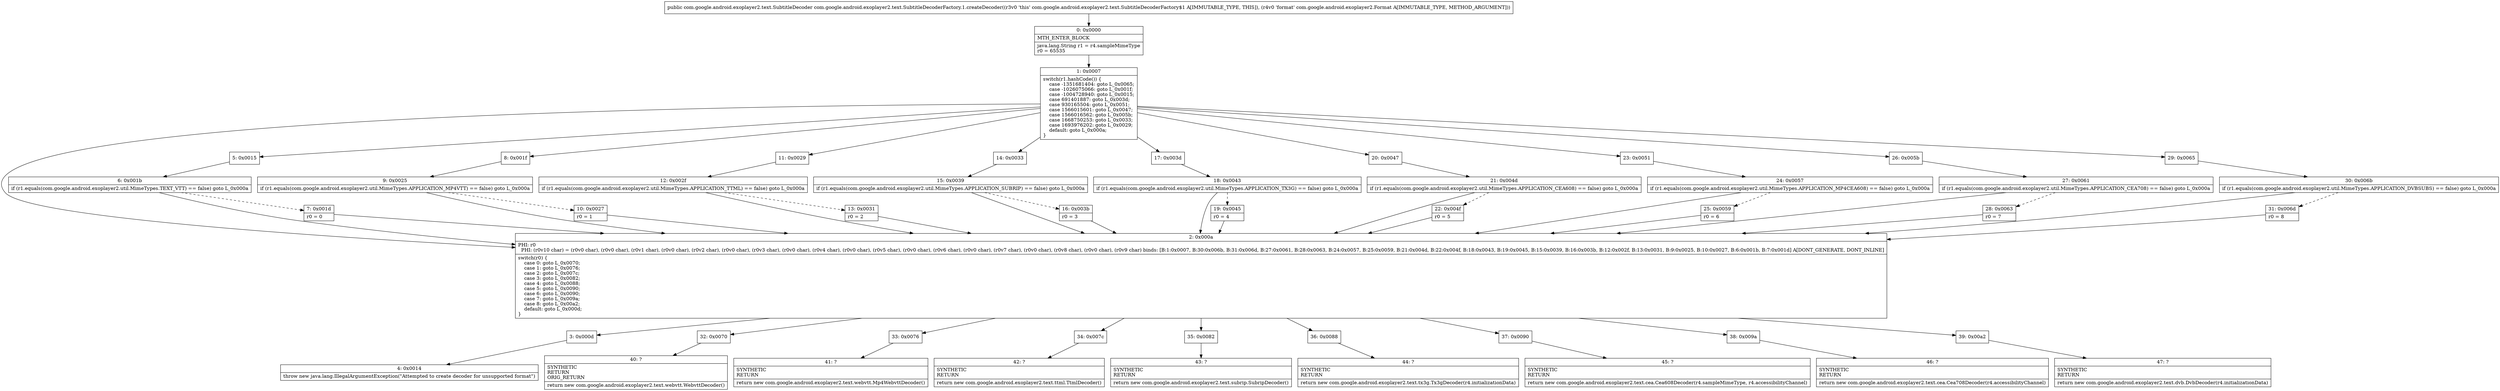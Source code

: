 digraph "CFG forcom.google.android.exoplayer2.text.SubtitleDecoderFactory.1.createDecoder(Lcom\/google\/android\/exoplayer2\/Format;)Lcom\/google\/android\/exoplayer2\/text\/SubtitleDecoder;" {
Node_0 [shape=record,label="{0\:\ 0x0000|MTH_ENTER_BLOCK\l|java.lang.String r1 = r4.sampleMimeType\lr0 = 65535\l}"];
Node_1 [shape=record,label="{1\:\ 0x0007|switch(r1.hashCode()) \{\l    case \-1351681404: goto L_0x0065;\l    case \-1026075066: goto L_0x001f;\l    case \-1004728940: goto L_0x0015;\l    case 691401887: goto L_0x003d;\l    case 930165504: goto L_0x0051;\l    case 1566015601: goto L_0x0047;\l    case 1566016562: goto L_0x005b;\l    case 1668750253: goto L_0x0033;\l    case 1693976202: goto L_0x0029;\l    default: goto L_0x000a;\l\}\l}"];
Node_2 [shape=record,label="{2\:\ 0x000a|PHI: r0 \l  PHI: (r0v10 char) = (r0v0 char), (r0v0 char), (r0v1 char), (r0v0 char), (r0v2 char), (r0v0 char), (r0v3 char), (r0v0 char), (r0v4 char), (r0v0 char), (r0v5 char), (r0v0 char), (r0v6 char), (r0v0 char), (r0v7 char), (r0v0 char), (r0v8 char), (r0v0 char), (r0v9 char) binds: [B:1:0x0007, B:30:0x006b, B:31:0x006d, B:27:0x0061, B:28:0x0063, B:24:0x0057, B:25:0x0059, B:21:0x004d, B:22:0x004f, B:18:0x0043, B:19:0x0045, B:15:0x0039, B:16:0x003b, B:12:0x002f, B:13:0x0031, B:9:0x0025, B:10:0x0027, B:6:0x001b, B:7:0x001d] A[DONT_GENERATE, DONT_INLINE]\l|switch(r0) \{\l    case 0: goto L_0x0070;\l    case 1: goto L_0x0076;\l    case 2: goto L_0x007c;\l    case 3: goto L_0x0082;\l    case 4: goto L_0x0088;\l    case 5: goto L_0x0090;\l    case 6: goto L_0x0090;\l    case 7: goto L_0x009a;\l    case 8: goto L_0x00a2;\l    default: goto L_0x000d;\l\}\l}"];
Node_3 [shape=record,label="{3\:\ 0x000d}"];
Node_4 [shape=record,label="{4\:\ 0x0014|throw new java.lang.IllegalArgumentException(\"Attempted to create decoder for unsupported format\")\l}"];
Node_5 [shape=record,label="{5\:\ 0x0015}"];
Node_6 [shape=record,label="{6\:\ 0x001b|if (r1.equals(com.google.android.exoplayer2.util.MimeTypes.TEXT_VTT) == false) goto L_0x000a\l}"];
Node_7 [shape=record,label="{7\:\ 0x001d|r0 = 0\l}"];
Node_8 [shape=record,label="{8\:\ 0x001f}"];
Node_9 [shape=record,label="{9\:\ 0x0025|if (r1.equals(com.google.android.exoplayer2.util.MimeTypes.APPLICATION_MP4VTT) == false) goto L_0x000a\l}"];
Node_10 [shape=record,label="{10\:\ 0x0027|r0 = 1\l}"];
Node_11 [shape=record,label="{11\:\ 0x0029}"];
Node_12 [shape=record,label="{12\:\ 0x002f|if (r1.equals(com.google.android.exoplayer2.util.MimeTypes.APPLICATION_TTML) == false) goto L_0x000a\l}"];
Node_13 [shape=record,label="{13\:\ 0x0031|r0 = 2\l}"];
Node_14 [shape=record,label="{14\:\ 0x0033}"];
Node_15 [shape=record,label="{15\:\ 0x0039|if (r1.equals(com.google.android.exoplayer2.util.MimeTypes.APPLICATION_SUBRIP) == false) goto L_0x000a\l}"];
Node_16 [shape=record,label="{16\:\ 0x003b|r0 = 3\l}"];
Node_17 [shape=record,label="{17\:\ 0x003d}"];
Node_18 [shape=record,label="{18\:\ 0x0043|if (r1.equals(com.google.android.exoplayer2.util.MimeTypes.APPLICATION_TX3G) == false) goto L_0x000a\l}"];
Node_19 [shape=record,label="{19\:\ 0x0045|r0 = 4\l}"];
Node_20 [shape=record,label="{20\:\ 0x0047}"];
Node_21 [shape=record,label="{21\:\ 0x004d|if (r1.equals(com.google.android.exoplayer2.util.MimeTypes.APPLICATION_CEA608) == false) goto L_0x000a\l}"];
Node_22 [shape=record,label="{22\:\ 0x004f|r0 = 5\l}"];
Node_23 [shape=record,label="{23\:\ 0x0051}"];
Node_24 [shape=record,label="{24\:\ 0x0057|if (r1.equals(com.google.android.exoplayer2.util.MimeTypes.APPLICATION_MP4CEA608) == false) goto L_0x000a\l}"];
Node_25 [shape=record,label="{25\:\ 0x0059|r0 = 6\l}"];
Node_26 [shape=record,label="{26\:\ 0x005b}"];
Node_27 [shape=record,label="{27\:\ 0x0061|if (r1.equals(com.google.android.exoplayer2.util.MimeTypes.APPLICATION_CEA708) == false) goto L_0x000a\l}"];
Node_28 [shape=record,label="{28\:\ 0x0063|r0 = 7\l}"];
Node_29 [shape=record,label="{29\:\ 0x0065}"];
Node_30 [shape=record,label="{30\:\ 0x006b|if (r1.equals(com.google.android.exoplayer2.util.MimeTypes.APPLICATION_DVBSUBS) == false) goto L_0x000a\l}"];
Node_31 [shape=record,label="{31\:\ 0x006d|r0 = 8\l}"];
Node_32 [shape=record,label="{32\:\ 0x0070}"];
Node_33 [shape=record,label="{33\:\ 0x0076}"];
Node_34 [shape=record,label="{34\:\ 0x007c}"];
Node_35 [shape=record,label="{35\:\ 0x0082}"];
Node_36 [shape=record,label="{36\:\ 0x0088}"];
Node_37 [shape=record,label="{37\:\ 0x0090}"];
Node_38 [shape=record,label="{38\:\ 0x009a}"];
Node_39 [shape=record,label="{39\:\ 0x00a2}"];
Node_40 [shape=record,label="{40\:\ ?|SYNTHETIC\lRETURN\lORIG_RETURN\l|return new com.google.android.exoplayer2.text.webvtt.WebvttDecoder()\l}"];
Node_41 [shape=record,label="{41\:\ ?|SYNTHETIC\lRETURN\l|return new com.google.android.exoplayer2.text.webvtt.Mp4WebvttDecoder()\l}"];
Node_42 [shape=record,label="{42\:\ ?|SYNTHETIC\lRETURN\l|return new com.google.android.exoplayer2.text.ttml.TtmlDecoder()\l}"];
Node_43 [shape=record,label="{43\:\ ?|SYNTHETIC\lRETURN\l|return new com.google.android.exoplayer2.text.subrip.SubripDecoder()\l}"];
Node_44 [shape=record,label="{44\:\ ?|SYNTHETIC\lRETURN\l|return new com.google.android.exoplayer2.text.tx3g.Tx3gDecoder(r4.initializationData)\l}"];
Node_45 [shape=record,label="{45\:\ ?|SYNTHETIC\lRETURN\l|return new com.google.android.exoplayer2.text.cea.Cea608Decoder(r4.sampleMimeType, r4.accessibilityChannel)\l}"];
Node_46 [shape=record,label="{46\:\ ?|SYNTHETIC\lRETURN\l|return new com.google.android.exoplayer2.text.cea.Cea708Decoder(r4.accessibilityChannel)\l}"];
Node_47 [shape=record,label="{47\:\ ?|SYNTHETIC\lRETURN\l|return new com.google.android.exoplayer2.text.dvb.DvbDecoder(r4.initializationData)\l}"];
MethodNode[shape=record,label="{public com.google.android.exoplayer2.text.SubtitleDecoder com.google.android.exoplayer2.text.SubtitleDecoderFactory.1.createDecoder((r3v0 'this' com.google.android.exoplayer2.text.SubtitleDecoderFactory$1 A[IMMUTABLE_TYPE, THIS]), (r4v0 'format' com.google.android.exoplayer2.Format A[IMMUTABLE_TYPE, METHOD_ARGUMENT])) }"];
MethodNode -> Node_0;
Node_0 -> Node_1;
Node_1 -> Node_2;
Node_1 -> Node_5;
Node_1 -> Node_8;
Node_1 -> Node_11;
Node_1 -> Node_14;
Node_1 -> Node_17;
Node_1 -> Node_20;
Node_1 -> Node_23;
Node_1 -> Node_26;
Node_1 -> Node_29;
Node_2 -> Node_3;
Node_2 -> Node_32;
Node_2 -> Node_33;
Node_2 -> Node_34;
Node_2 -> Node_35;
Node_2 -> Node_36;
Node_2 -> Node_37;
Node_2 -> Node_38;
Node_2 -> Node_39;
Node_3 -> Node_4;
Node_5 -> Node_6;
Node_6 -> Node_2;
Node_6 -> Node_7[style=dashed];
Node_7 -> Node_2;
Node_8 -> Node_9;
Node_9 -> Node_2;
Node_9 -> Node_10[style=dashed];
Node_10 -> Node_2;
Node_11 -> Node_12;
Node_12 -> Node_2;
Node_12 -> Node_13[style=dashed];
Node_13 -> Node_2;
Node_14 -> Node_15;
Node_15 -> Node_2;
Node_15 -> Node_16[style=dashed];
Node_16 -> Node_2;
Node_17 -> Node_18;
Node_18 -> Node_2;
Node_18 -> Node_19[style=dashed];
Node_19 -> Node_2;
Node_20 -> Node_21;
Node_21 -> Node_2;
Node_21 -> Node_22[style=dashed];
Node_22 -> Node_2;
Node_23 -> Node_24;
Node_24 -> Node_2;
Node_24 -> Node_25[style=dashed];
Node_25 -> Node_2;
Node_26 -> Node_27;
Node_27 -> Node_2;
Node_27 -> Node_28[style=dashed];
Node_28 -> Node_2;
Node_29 -> Node_30;
Node_30 -> Node_2;
Node_30 -> Node_31[style=dashed];
Node_31 -> Node_2;
Node_32 -> Node_40;
Node_33 -> Node_41;
Node_34 -> Node_42;
Node_35 -> Node_43;
Node_36 -> Node_44;
Node_37 -> Node_45;
Node_38 -> Node_46;
Node_39 -> Node_47;
}

